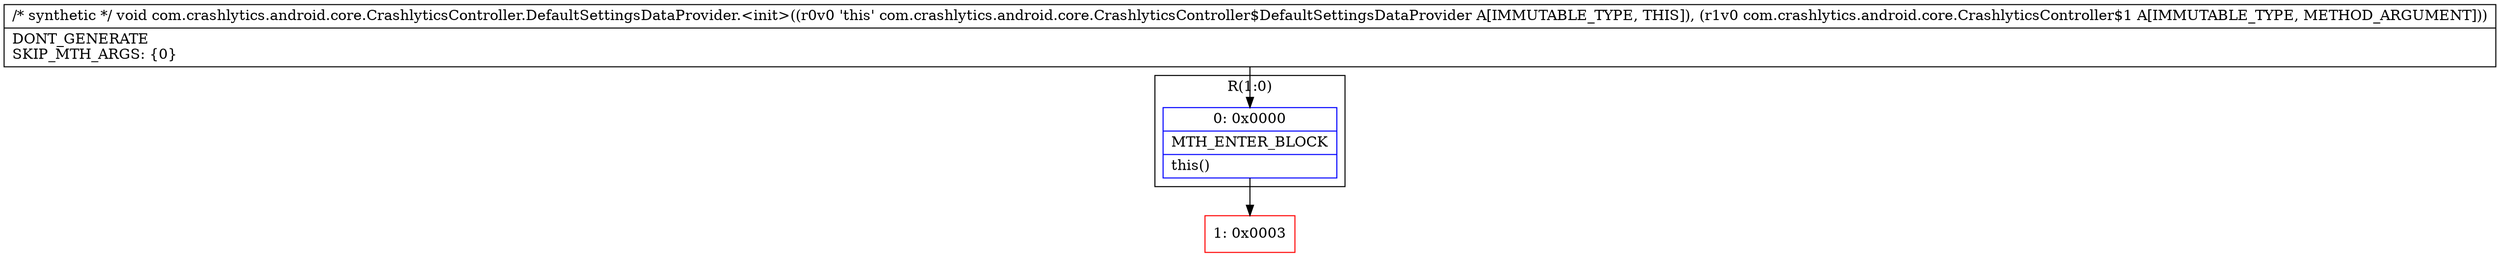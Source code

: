 digraph "CFG forcom.crashlytics.android.core.CrashlyticsController.DefaultSettingsDataProvider.\<init\>(Lcom\/crashlytics\/android\/core\/CrashlyticsController$1;)V" {
subgraph cluster_Region_1716069349 {
label = "R(1:0)";
node [shape=record,color=blue];
Node_0 [shape=record,label="{0\:\ 0x0000|MTH_ENTER_BLOCK\l|this()\l}"];
}
Node_1 [shape=record,color=red,label="{1\:\ 0x0003}"];
MethodNode[shape=record,label="{\/* synthetic *\/ void com.crashlytics.android.core.CrashlyticsController.DefaultSettingsDataProvider.\<init\>((r0v0 'this' com.crashlytics.android.core.CrashlyticsController$DefaultSettingsDataProvider A[IMMUTABLE_TYPE, THIS]), (r1v0 com.crashlytics.android.core.CrashlyticsController$1 A[IMMUTABLE_TYPE, METHOD_ARGUMENT]))  | DONT_GENERATE\lSKIP_MTH_ARGS: \{0\}\l}"];
MethodNode -> Node_0;
Node_0 -> Node_1;
}

